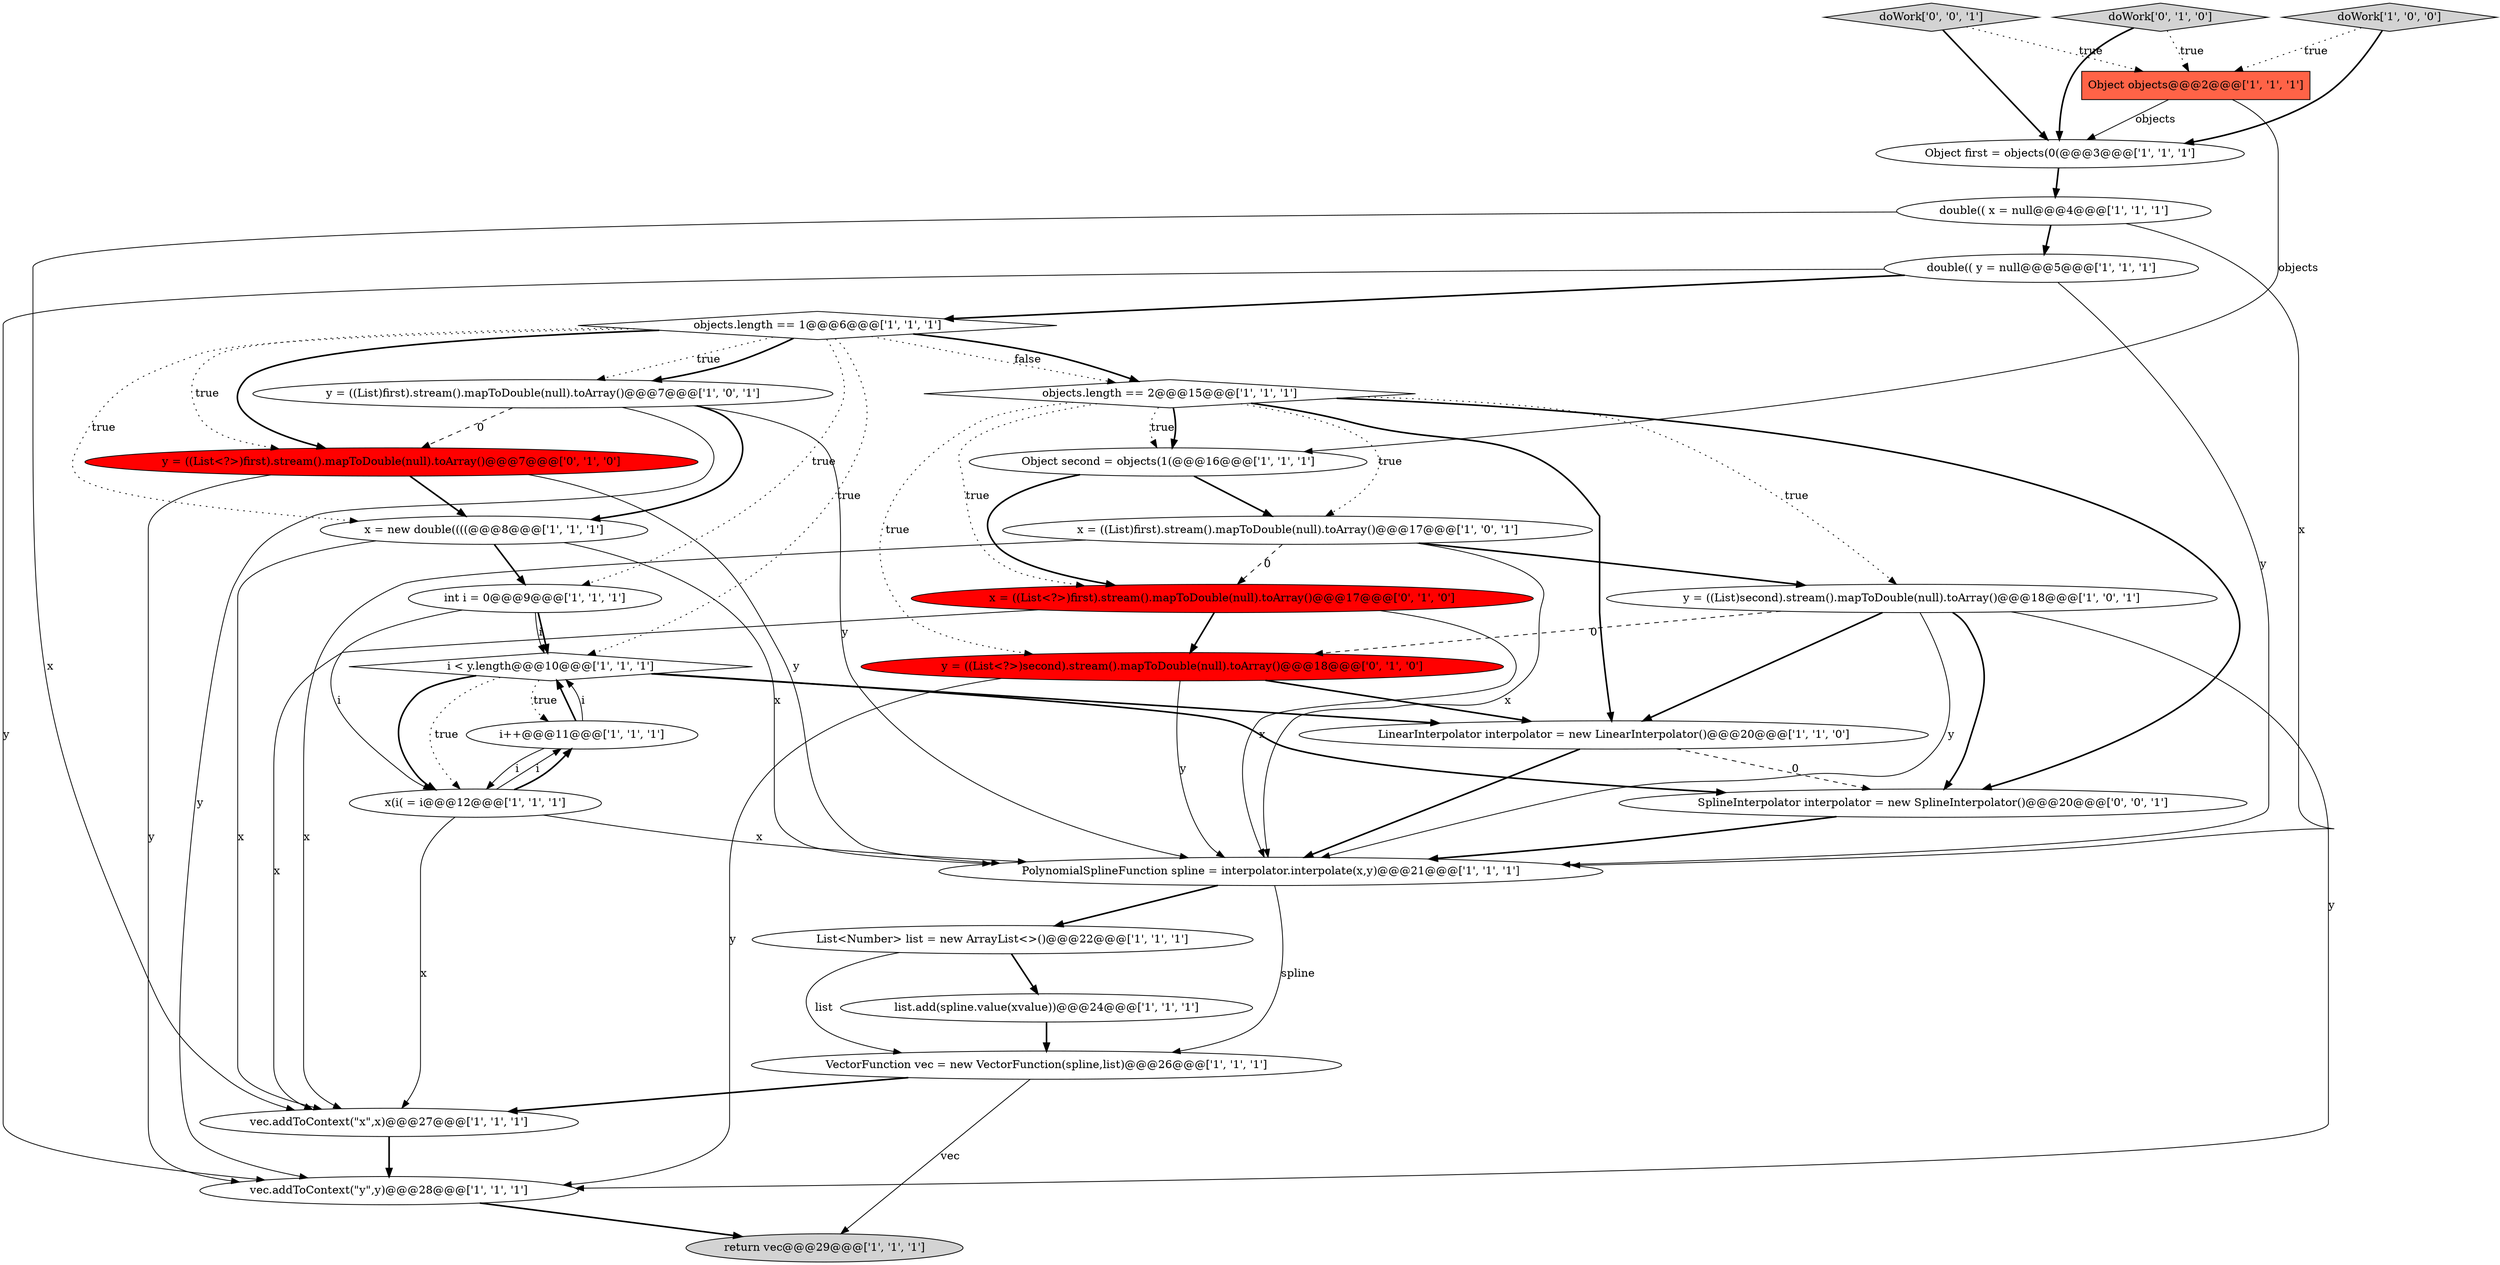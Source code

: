 digraph {
5 [style = filled, label = "PolynomialSplineFunction spline = interpolator.interpolate(x,y)@@@21@@@['1', '1', '1']", fillcolor = white, shape = ellipse image = "AAA0AAABBB1BBB"];
1 [style = filled, label = "y = ((List)first).stream().mapToDouble(null).toArray()@@@7@@@['1', '0', '1']", fillcolor = white, shape = ellipse image = "AAA0AAABBB1BBB"];
26 [style = filled, label = "x = ((List<?>)first).stream().mapToDouble(null).toArray()@@@17@@@['0', '1', '0']", fillcolor = red, shape = ellipse image = "AAA1AAABBB2BBB"];
15 [style = filled, label = "doWork['1', '0', '0']", fillcolor = lightgray, shape = diamond image = "AAA0AAABBB1BBB"];
23 [style = filled, label = "objects.length == 1@@@6@@@['1', '1', '1']", fillcolor = white, shape = diamond image = "AAA0AAABBB1BBB"];
9 [style = filled, label = "int i = 0@@@9@@@['1', '1', '1']", fillcolor = white, shape = ellipse image = "AAA0AAABBB1BBB"];
10 [style = filled, label = "x = new double((((@@@8@@@['1', '1', '1']", fillcolor = white, shape = ellipse image = "AAA0AAABBB1BBB"];
19 [style = filled, label = "double(( y = null@@@5@@@['1', '1', '1']", fillcolor = white, shape = ellipse image = "AAA0AAABBB1BBB"];
7 [style = filled, label = "vec.addToContext(\"x\",x)@@@27@@@['1', '1', '1']", fillcolor = white, shape = ellipse image = "AAA0AAABBB1BBB"];
18 [style = filled, label = "Object first = objects(0(@@@3@@@['1', '1', '1']", fillcolor = white, shape = ellipse image = "AAA0AAABBB1BBB"];
24 [style = filled, label = "doWork['0', '1', '0']", fillcolor = lightgray, shape = diamond image = "AAA0AAABBB2BBB"];
4 [style = filled, label = "y = ((List)second).stream().mapToDouble(null).toArray()@@@18@@@['1', '0', '1']", fillcolor = white, shape = ellipse image = "AAA0AAABBB1BBB"];
14 [style = filled, label = "return vec@@@29@@@['1', '1', '1']", fillcolor = lightgray, shape = ellipse image = "AAA0AAABBB1BBB"];
8 [style = filled, label = "list.add(spline.value(xvalue))@@@24@@@['1', '1', '1']", fillcolor = white, shape = ellipse image = "AAA0AAABBB1BBB"];
3 [style = filled, label = "vec.addToContext(\"y\",y)@@@28@@@['1', '1', '1']", fillcolor = white, shape = ellipse image = "AAA0AAABBB1BBB"];
6 [style = filled, label = "x = ((List)first).stream().mapToDouble(null).toArray()@@@17@@@['1', '0', '1']", fillcolor = white, shape = ellipse image = "AAA0AAABBB1BBB"];
17 [style = filled, label = "double(( x = null@@@4@@@['1', '1', '1']", fillcolor = white, shape = ellipse image = "AAA0AAABBB1BBB"];
21 [style = filled, label = "i < y.length@@@10@@@['1', '1', '1']", fillcolor = white, shape = diamond image = "AAA0AAABBB1BBB"];
0 [style = filled, label = "Object objects@@@2@@@['1', '1', '1']", fillcolor = tomato, shape = box image = "AAA0AAABBB1BBB"];
25 [style = filled, label = "y = ((List<?>)second).stream().mapToDouble(null).toArray()@@@18@@@['0', '1', '0']", fillcolor = red, shape = ellipse image = "AAA1AAABBB2BBB"];
2 [style = filled, label = "objects.length == 2@@@15@@@['1', '1', '1']", fillcolor = white, shape = diamond image = "AAA0AAABBB1BBB"];
29 [style = filled, label = "SplineInterpolator interpolator = new SplineInterpolator()@@@20@@@['0', '0', '1']", fillcolor = white, shape = ellipse image = "AAA0AAABBB3BBB"];
16 [style = filled, label = "List<Number> list = new ArrayList<>()@@@22@@@['1', '1', '1']", fillcolor = white, shape = ellipse image = "AAA0AAABBB1BBB"];
20 [style = filled, label = "Object second = objects(1(@@@16@@@['1', '1', '1']", fillcolor = white, shape = ellipse image = "AAA0AAABBB1BBB"];
12 [style = filled, label = "i++@@@11@@@['1', '1', '1']", fillcolor = white, shape = ellipse image = "AAA0AAABBB1BBB"];
13 [style = filled, label = "x(i( = i@@@12@@@['1', '1', '1']", fillcolor = white, shape = ellipse image = "AAA0AAABBB1BBB"];
22 [style = filled, label = "LinearInterpolator interpolator = new LinearInterpolator()@@@20@@@['1', '1', '0']", fillcolor = white, shape = ellipse image = "AAA0AAABBB1BBB"];
11 [style = filled, label = "VectorFunction vec = new VectorFunction(spline,list)@@@26@@@['1', '1', '1']", fillcolor = white, shape = ellipse image = "AAA0AAABBB1BBB"];
28 [style = filled, label = "doWork['0', '0', '1']", fillcolor = lightgray, shape = diamond image = "AAA0AAABBB3BBB"];
27 [style = filled, label = "y = ((List<?>)first).stream().mapToDouble(null).toArray()@@@7@@@['0', '1', '0']", fillcolor = red, shape = ellipse image = "AAA1AAABBB2BBB"];
25->3 [style = solid, label="y"];
21->12 [style = dotted, label="true"];
29->5 [style = bold, label=""];
25->22 [style = bold, label=""];
20->26 [style = bold, label=""];
1->27 [style = dashed, label="0"];
22->29 [style = dashed, label="0"];
19->5 [style = solid, label="y"];
2->25 [style = dotted, label="true"];
4->25 [style = dashed, label="0"];
26->7 [style = solid, label="x"];
13->5 [style = solid, label="x"];
6->26 [style = dashed, label="0"];
9->21 [style = bold, label=""];
0->18 [style = solid, label="objects"];
16->11 [style = solid, label="list"];
8->11 [style = bold, label=""];
26->5 [style = solid, label="x"];
21->13 [style = bold, label=""];
2->20 [style = dotted, label="true"];
2->20 [style = bold, label=""];
6->5 [style = solid, label="x"];
28->18 [style = bold, label=""];
4->3 [style = solid, label="y"];
1->5 [style = solid, label="y"];
12->21 [style = bold, label=""];
6->7 [style = solid, label="x"];
23->21 [style = dotted, label="true"];
24->18 [style = bold, label=""];
22->5 [style = bold, label=""];
23->9 [style = dotted, label="true"];
13->12 [style = solid, label="i"];
6->4 [style = bold, label=""];
23->1 [style = dotted, label="true"];
13->12 [style = bold, label=""];
21->29 [style = bold, label=""];
21->22 [style = bold, label=""];
17->7 [style = solid, label="x"];
24->0 [style = dotted, label="true"];
23->27 [style = dotted, label="true"];
5->11 [style = solid, label="spline"];
21->13 [style = dotted, label="true"];
9->21 [style = solid, label="i"];
4->22 [style = bold, label=""];
23->2 [style = dotted, label="false"];
25->5 [style = solid, label="y"];
16->8 [style = bold, label=""];
10->5 [style = solid, label="x"];
11->14 [style = solid, label="vec"];
0->20 [style = solid, label="objects"];
4->29 [style = bold, label=""];
15->0 [style = dotted, label="true"];
5->16 [style = bold, label=""];
13->7 [style = solid, label="x"];
23->10 [style = dotted, label="true"];
28->0 [style = dotted, label="true"];
2->6 [style = dotted, label="true"];
27->10 [style = bold, label=""];
2->4 [style = dotted, label="true"];
27->5 [style = solid, label="y"];
2->26 [style = dotted, label="true"];
10->9 [style = bold, label=""];
23->2 [style = bold, label=""];
23->27 [style = bold, label=""];
26->25 [style = bold, label=""];
3->14 [style = bold, label=""];
18->17 [style = bold, label=""];
4->5 [style = solid, label="y"];
20->6 [style = bold, label=""];
27->3 [style = solid, label="y"];
15->18 [style = bold, label=""];
17->19 [style = bold, label=""];
7->3 [style = bold, label=""];
19->3 [style = solid, label="y"];
9->13 [style = solid, label="i"];
17->5 [style = solid, label="x"];
19->23 [style = bold, label=""];
1->3 [style = solid, label="y"];
12->13 [style = solid, label="i"];
23->1 [style = bold, label=""];
12->21 [style = solid, label="i"];
10->7 [style = solid, label="x"];
2->22 [style = bold, label=""];
2->29 [style = bold, label=""];
1->10 [style = bold, label=""];
11->7 [style = bold, label=""];
}
